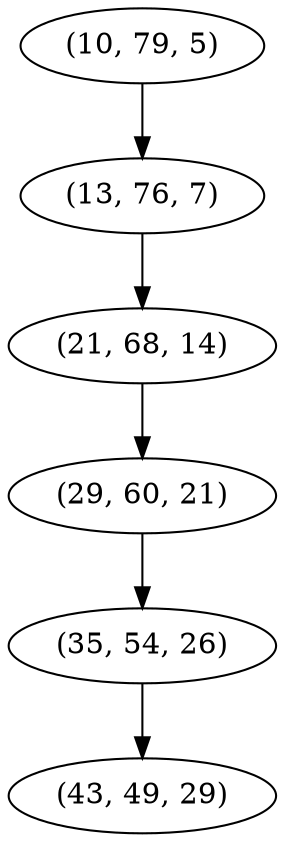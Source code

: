 digraph tree {
    "(10, 79, 5)";
    "(13, 76, 7)";
    "(21, 68, 14)";
    "(29, 60, 21)";
    "(35, 54, 26)";
    "(43, 49, 29)";
    "(10, 79, 5)" -> "(13, 76, 7)";
    "(13, 76, 7)" -> "(21, 68, 14)";
    "(21, 68, 14)" -> "(29, 60, 21)";
    "(29, 60, 21)" -> "(35, 54, 26)";
    "(35, 54, 26)" -> "(43, 49, 29)";
}
